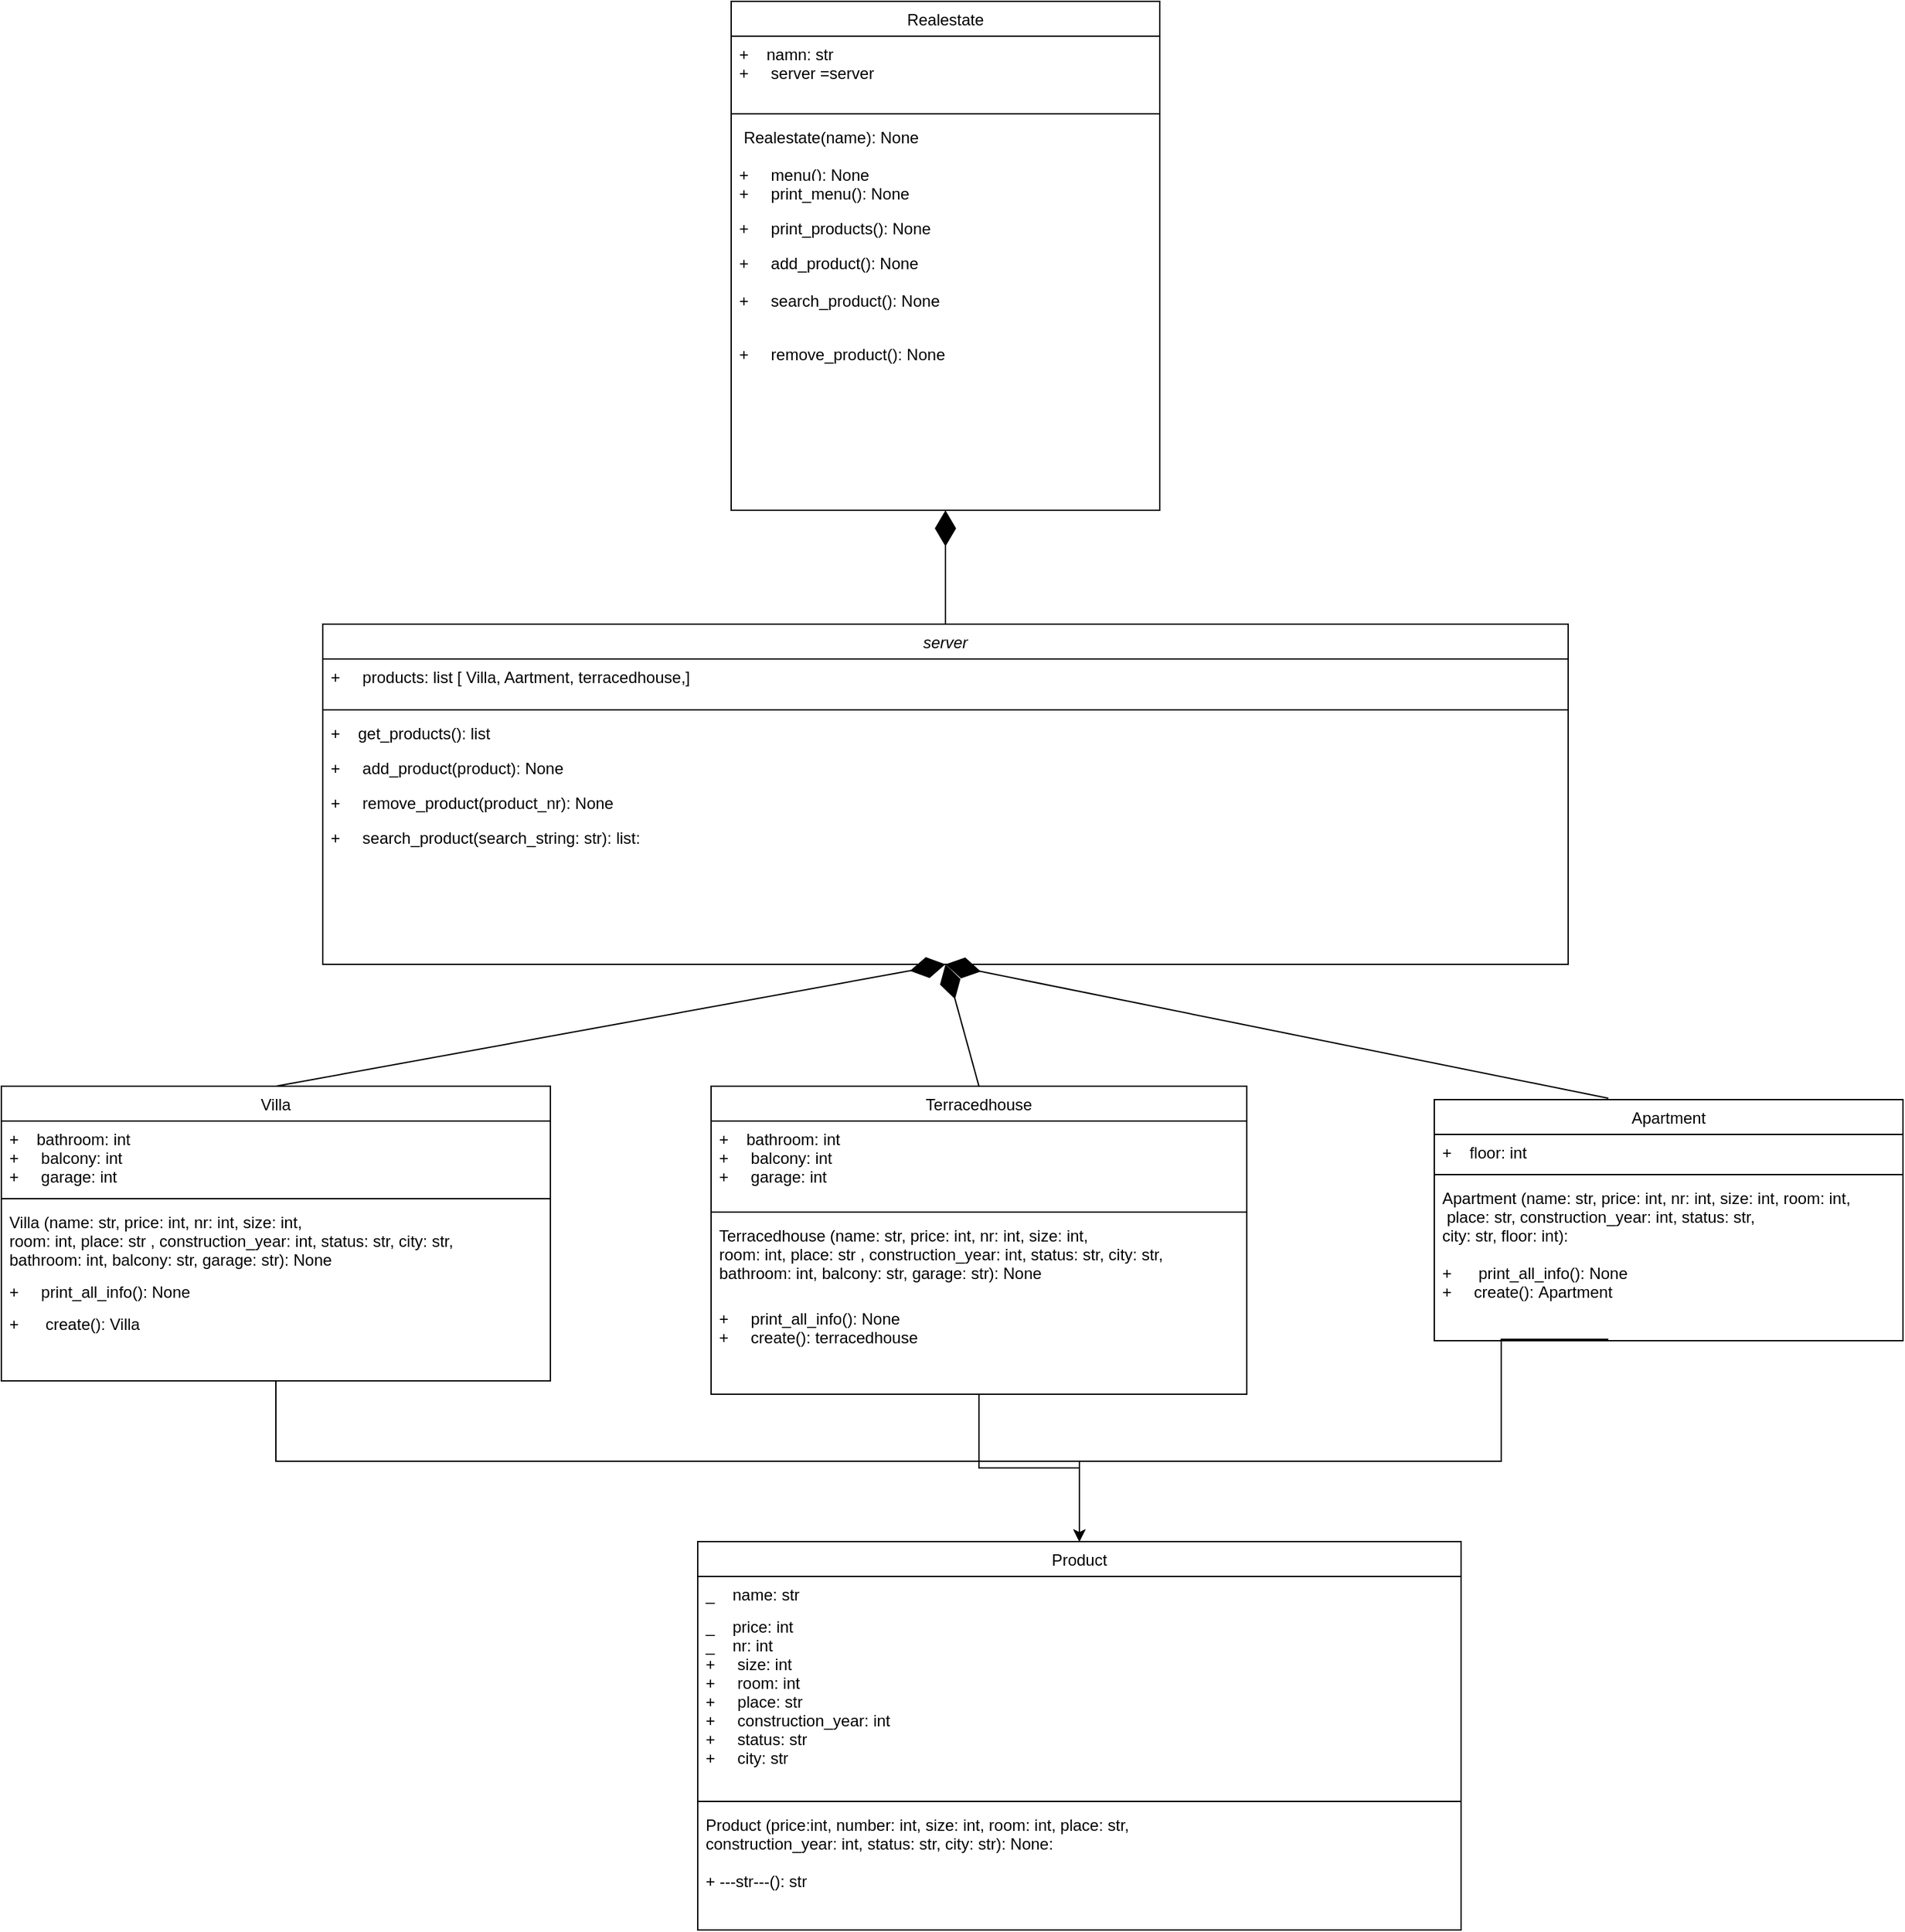 <mxfile version="20.5.1" type="github">
  <diagram id="C5RBs43oDa-KdzZeNtuy" name="Page-1">
    <mxGraphModel dx="1311" dy="1815" grid="1" gridSize="10" guides="1" tooltips="1" connect="1" arrows="1" fold="1" page="1" pageScale="1" pageWidth="827" pageHeight="1169" math="0" shadow="0">
      <root>
        <mxCell id="WIyWlLk6GJQsqaUBKTNV-0" />
        <mxCell id="WIyWlLk6GJQsqaUBKTNV-1" parent="WIyWlLk6GJQsqaUBKTNV-0" />
        <mxCell id="wTWxBhQJtMiUSHwC8iwK-25" value="&lt;div style=&quot;color: rgb(212, 212, 212); background-color: rgb(30, 30, 30); font-family: Menlo, Monaco, &amp;quot;Courier New&amp;quot;, monospace; line-height: 18px;&quot;&gt;&lt;br&gt;&lt;/div&gt;" style="text;html=1;align=center;verticalAlign=middle;resizable=0;points=[];autosize=1;strokeColor=none;fillColor=none;" parent="WIyWlLk6GJQsqaUBKTNV-1" vertex="1">
          <mxGeometry x="160" y="415" width="20" height="30" as="geometry" />
        </mxCell>
        <mxCell id="zW1gOuyKWGR0Wk3jXOO4-0" value="server" style="swimlane;fontStyle=2;align=center;verticalAlign=top;childLayout=stackLayout;horizontal=1;startSize=26;horizontalStack=0;resizeParent=1;resizeLast=0;collapsible=1;marginBottom=0;rounded=0;shadow=0;strokeWidth=1;" vertex="1" parent="WIyWlLk6GJQsqaUBKTNV-1">
          <mxGeometry x="-400" y="355" width="930" height="254" as="geometry">
            <mxRectangle x="230" y="140" width="160" height="26" as="alternateBounds" />
          </mxGeometry>
        </mxCell>
        <mxCell id="zW1gOuyKWGR0Wk3jXOO4-1" value="+     products: list [ Villa, Aartment, terracedhouse,]&#xa;" style="text;align=left;verticalAlign=top;spacingLeft=4;spacingRight=4;overflow=hidden;rotatable=0;points=[[0,0.5],[1,0.5]];portConstraint=eastwest;" vertex="1" parent="zW1gOuyKWGR0Wk3jXOO4-0">
          <mxGeometry y="26" width="930" height="34" as="geometry" />
        </mxCell>
        <mxCell id="zW1gOuyKWGR0Wk3jXOO4-2" value="" style="line;html=1;strokeWidth=1;align=left;verticalAlign=middle;spacingTop=-1;spacingLeft=3;spacingRight=3;rotatable=0;labelPosition=right;points=[];portConstraint=eastwest;" vertex="1" parent="zW1gOuyKWGR0Wk3jXOO4-0">
          <mxGeometry y="60" width="930" height="8" as="geometry" />
        </mxCell>
        <mxCell id="zW1gOuyKWGR0Wk3jXOO4-4" value="+    get_products(): list" style="text;align=left;verticalAlign=top;spacingLeft=4;spacingRight=4;overflow=hidden;rotatable=0;points=[[0,0.5],[1,0.5]];portConstraint=eastwest;" vertex="1" parent="zW1gOuyKWGR0Wk3jXOO4-0">
          <mxGeometry y="68" width="930" height="26" as="geometry" />
        </mxCell>
        <mxCell id="zW1gOuyKWGR0Wk3jXOO4-5" value="+     add_product(product): None&#xa;" style="text;align=left;verticalAlign=top;spacingLeft=4;spacingRight=4;overflow=hidden;rotatable=0;points=[[0,0.5],[1,0.5]];portConstraint=eastwest;" vertex="1" parent="zW1gOuyKWGR0Wk3jXOO4-0">
          <mxGeometry y="94" width="930" height="26" as="geometry" />
        </mxCell>
        <mxCell id="zW1gOuyKWGR0Wk3jXOO4-6" value="+     remove_product(product_nr): None" style="text;align=left;verticalAlign=top;spacingLeft=4;spacingRight=4;overflow=hidden;rotatable=0;points=[[0,0.5],[1,0.5]];portConstraint=eastwest;" vertex="1" parent="zW1gOuyKWGR0Wk3jXOO4-0">
          <mxGeometry y="120" width="930" height="26" as="geometry" />
        </mxCell>
        <mxCell id="zW1gOuyKWGR0Wk3jXOO4-8" value="+     search_product(search_string: str): list:&#xa;&#xa;+     remove_product(product_nr: int): bool:" style="text;align=left;verticalAlign=top;spacingLeft=4;spacingRight=4;overflow=hidden;rotatable=0;points=[[0,0.5],[1,0.5]];portConstraint=eastwest;" vertex="1" parent="zW1gOuyKWGR0Wk3jXOO4-0">
          <mxGeometry y="146" width="930" height="26" as="geometry" />
        </mxCell>
        <mxCell id="zW1gOuyKWGR0Wk3jXOO4-9" value="Product" style="swimlane;fontStyle=0;align=center;verticalAlign=top;childLayout=stackLayout;horizontal=1;startSize=26;horizontalStack=0;resizeParent=1;resizeLast=0;collapsible=1;marginBottom=0;rounded=0;shadow=0;strokeWidth=1;" vertex="1" parent="WIyWlLk6GJQsqaUBKTNV-1">
          <mxGeometry x="-120" y="1040" width="570" height="290" as="geometry">
            <mxRectangle x="550" y="140" width="160" height="26" as="alternateBounds" />
          </mxGeometry>
        </mxCell>
        <mxCell id="zW1gOuyKWGR0Wk3jXOO4-10" value="_    name: str" style="text;align=left;verticalAlign=top;spacingLeft=4;spacingRight=4;overflow=hidden;rotatable=0;points=[[0,0.5],[1,0.5]];portConstraint=eastwest;" vertex="1" parent="zW1gOuyKWGR0Wk3jXOO4-9">
          <mxGeometry y="26" width="570" height="24" as="geometry" />
        </mxCell>
        <mxCell id="zW1gOuyKWGR0Wk3jXOO4-11" value="_    price: int&#xa;_    nr: int&#xa;+     size: int&#xa;+     room: int&#xa;+     place: str&#xa;+     construction_year: int &#xa;+     status: str&#xa;+     city: str" style="text;align=left;verticalAlign=top;spacingLeft=4;spacingRight=4;overflow=hidden;rotatable=0;points=[[0,0.5],[1,0.5]];portConstraint=eastwest;rounded=0;shadow=0;html=0;" vertex="1" parent="zW1gOuyKWGR0Wk3jXOO4-9">
          <mxGeometry y="50" width="570" height="140" as="geometry" />
        </mxCell>
        <mxCell id="zW1gOuyKWGR0Wk3jXOO4-12" value="" style="line;html=1;strokeWidth=1;align=left;verticalAlign=middle;spacingTop=-1;spacingLeft=3;spacingRight=3;rotatable=0;labelPosition=right;points=[];portConstraint=eastwest;" vertex="1" parent="zW1gOuyKWGR0Wk3jXOO4-9">
          <mxGeometry y="190" width="570" height="8" as="geometry" />
        </mxCell>
        <mxCell id="zW1gOuyKWGR0Wk3jXOO4-13" value="Product (price:int, number: int, size: int, room: int, place: str, &#xa;construction_year: int, status: str, city: str): None:" style="text;align=left;verticalAlign=top;spacingLeft=4;spacingRight=4;overflow=hidden;rotatable=0;points=[[0,0.5],[1,0.5]];portConstraint=eastwest;" vertex="1" parent="zW1gOuyKWGR0Wk3jXOO4-9">
          <mxGeometry y="198" width="570" height="42" as="geometry" />
        </mxCell>
        <mxCell id="zW1gOuyKWGR0Wk3jXOO4-14" value="+ ---str---(): str" style="text;align=left;verticalAlign=top;spacingLeft=4;spacingRight=4;overflow=hidden;rotatable=0;points=[[0,0.5],[1,0.5]];portConstraint=eastwest;" vertex="1" parent="zW1gOuyKWGR0Wk3jXOO4-9">
          <mxGeometry y="240" width="570" height="26" as="geometry" />
        </mxCell>
        <mxCell id="zW1gOuyKWGR0Wk3jXOO4-15" value="" style="endArrow=diamondThin;endFill=1;endSize=24;html=1;rounded=0;exitX=0.5;exitY=0;exitDx=0;exitDy=0;entryX=0.5;entryY=1;entryDx=0;entryDy=0;" edge="1" parent="WIyWlLk6GJQsqaUBKTNV-1" source="zW1gOuyKWGR0Wk3jXOO4-0" target="zW1gOuyKWGR0Wk3jXOO4-42">
          <mxGeometry width="160" relative="1" as="geometry">
            <mxPoint x="160" y="320" as="sourcePoint" />
            <mxPoint x="70" y="260" as="targetPoint" />
          </mxGeometry>
        </mxCell>
        <mxCell id="zW1gOuyKWGR0Wk3jXOO4-16" style="edgeStyle=orthogonalEdgeStyle;rounded=0;orthogonalLoop=1;jettySize=auto;html=1;exitX=0.5;exitY=1;exitDx=0;exitDy=0;entryX=0.5;entryY=0;entryDx=0;entryDy=0;fontFamily=Helvetica;fontSize=12;fontColor=default;" edge="1" parent="WIyWlLk6GJQsqaUBKTNV-1" source="zW1gOuyKWGR0Wk3jXOO4-17" target="zW1gOuyKWGR0Wk3jXOO4-9">
          <mxGeometry relative="1" as="geometry" />
        </mxCell>
        <mxCell id="zW1gOuyKWGR0Wk3jXOO4-17" value="Villa" style="swimlane;fontStyle=0;align=center;verticalAlign=top;childLayout=stackLayout;horizontal=1;startSize=26;horizontalStack=0;resizeParent=1;resizeLast=0;collapsible=1;marginBottom=0;rounded=0;shadow=0;strokeWidth=1;" vertex="1" parent="WIyWlLk6GJQsqaUBKTNV-1">
          <mxGeometry x="-640" y="700" width="410" height="220" as="geometry">
            <mxRectangle x="550" y="140" width="160" height="26" as="alternateBounds" />
          </mxGeometry>
        </mxCell>
        <mxCell id="zW1gOuyKWGR0Wk3jXOO4-18" value="+    bathroom: int&#xa;+     balcony: int&#xa;+     garage: int&#xa;" style="text;align=left;verticalAlign=top;spacingLeft=4;spacingRight=4;overflow=hidden;rotatable=0;points=[[0,0.5],[1,0.5]];portConstraint=eastwest;rounded=0;shadow=0;html=0;" vertex="1" parent="zW1gOuyKWGR0Wk3jXOO4-17">
          <mxGeometry y="26" width="410" height="54" as="geometry" />
        </mxCell>
        <mxCell id="zW1gOuyKWGR0Wk3jXOO4-20" value="" style="line;html=1;strokeWidth=1;align=left;verticalAlign=middle;spacingTop=-1;spacingLeft=3;spacingRight=3;rotatable=0;labelPosition=right;points=[];portConstraint=eastwest;" vertex="1" parent="zW1gOuyKWGR0Wk3jXOO4-17">
          <mxGeometry y="80" width="410" height="8" as="geometry" />
        </mxCell>
        <mxCell id="zW1gOuyKWGR0Wk3jXOO4-21" value="Villa (name: str, price: int, nr: int, size: int, &#xa;room: int, place: str , construction_year: int, status: str, city: str, &#xa;bathroom: int, balcony: str, garage: str): None" style="text;align=left;verticalAlign=top;spacingLeft=4;spacingRight=4;overflow=hidden;rotatable=0;points=[[0,0.5],[1,0.5]];portConstraint=eastwest;" vertex="1" parent="zW1gOuyKWGR0Wk3jXOO4-17">
          <mxGeometry y="88" width="410" height="52" as="geometry" />
        </mxCell>
        <mxCell id="zW1gOuyKWGR0Wk3jXOO4-22" value="+     print_all_info(): None" style="text;align=left;verticalAlign=top;spacingLeft=4;spacingRight=4;overflow=hidden;rotatable=0;points=[[0,0.5],[1,0.5]];portConstraint=eastwest;" vertex="1" parent="zW1gOuyKWGR0Wk3jXOO4-17">
          <mxGeometry y="140" width="410" height="24" as="geometry" />
        </mxCell>
        <mxCell id="zW1gOuyKWGR0Wk3jXOO4-23" value="+      create(): Villa" style="text;align=left;verticalAlign=top;spacingLeft=4;spacingRight=4;overflow=hidden;rotatable=0;points=[[0,0.5],[1,0.5]];portConstraint=eastwest;" vertex="1" parent="zW1gOuyKWGR0Wk3jXOO4-17">
          <mxGeometry y="164" width="410" height="26" as="geometry" />
        </mxCell>
        <mxCell id="zW1gOuyKWGR0Wk3jXOO4-24" style="edgeStyle=orthogonalEdgeStyle;rounded=0;orthogonalLoop=1;jettySize=auto;html=1;exitX=0.5;exitY=1;exitDx=0;exitDy=0;fontFamily=Helvetica;fontSize=12;fontColor=default;entryX=0.5;entryY=0;entryDx=0;entryDy=0;" edge="1" parent="WIyWlLk6GJQsqaUBKTNV-1" source="zW1gOuyKWGR0Wk3jXOO4-25" target="zW1gOuyKWGR0Wk3jXOO4-9">
          <mxGeometry relative="1" as="geometry">
            <mxPoint x="39.857" y="970" as="targetPoint" />
          </mxGeometry>
        </mxCell>
        <mxCell id="zW1gOuyKWGR0Wk3jXOO4-25" value="Terracedhouse" style="swimlane;fontStyle=0;align=center;verticalAlign=top;childLayout=stackLayout;horizontal=1;startSize=26;horizontalStack=0;resizeParent=1;resizeLast=0;collapsible=1;marginBottom=0;rounded=0;shadow=0;strokeWidth=1;" vertex="1" parent="WIyWlLk6GJQsqaUBKTNV-1">
          <mxGeometry x="-110" y="700" width="400" height="230" as="geometry">
            <mxRectangle x="550" y="140" width="160" height="26" as="alternateBounds" />
          </mxGeometry>
        </mxCell>
        <mxCell id="zW1gOuyKWGR0Wk3jXOO4-26" value="+    bathroom: int&#xa;+     balcony: int&#xa;+     garage: int&#xa;" style="text;align=left;verticalAlign=top;spacingLeft=4;spacingRight=4;overflow=hidden;rotatable=0;points=[[0,0.5],[1,0.5]];portConstraint=eastwest;rounded=0;shadow=0;html=0;" vertex="1" parent="zW1gOuyKWGR0Wk3jXOO4-25">
          <mxGeometry y="26" width="400" height="64" as="geometry" />
        </mxCell>
        <mxCell id="zW1gOuyKWGR0Wk3jXOO4-29" value="" style="line;html=1;strokeWidth=1;align=left;verticalAlign=middle;spacingTop=-1;spacingLeft=3;spacingRight=3;rotatable=0;labelPosition=right;points=[];portConstraint=eastwest;" vertex="1" parent="zW1gOuyKWGR0Wk3jXOO4-25">
          <mxGeometry y="90" width="400" height="8" as="geometry" />
        </mxCell>
        <mxCell id="zW1gOuyKWGR0Wk3jXOO4-30" value="Terracedhouse (name: str, price: int, nr: int, size: int,&#xa;room: int, place: str , construction_year: int, status: str, city: str,&#xa;bathroom: int, balcony: str, garage: str): None" style="text;align=left;verticalAlign=top;spacingLeft=4;spacingRight=4;overflow=hidden;rotatable=0;points=[[0,0.5],[1,0.5]];portConstraint=eastwest;" vertex="1" parent="zW1gOuyKWGR0Wk3jXOO4-25">
          <mxGeometry y="98" width="400" height="62" as="geometry" />
        </mxCell>
        <mxCell id="zW1gOuyKWGR0Wk3jXOO4-31" value="+     print_all_info(): None&#xa;+     create(): terracedhouse&#xa;" style="text;align=left;verticalAlign=top;spacingLeft=4;spacingRight=4;overflow=hidden;rotatable=0;points=[[0,0.5],[1,0.5]];portConstraint=eastwest;" vertex="1" parent="zW1gOuyKWGR0Wk3jXOO4-25">
          <mxGeometry y="160" width="400" height="70" as="geometry" />
        </mxCell>
        <mxCell id="zW1gOuyKWGR0Wk3jXOO4-32" style="edgeStyle=orthogonalEdgeStyle;rounded=0;orthogonalLoop=1;jettySize=auto;html=1;exitX=0.5;exitY=1;exitDx=0;exitDy=0;entryX=0.5;entryY=0;entryDx=0;entryDy=0;fontFamily=Helvetica;fontSize=12;fontColor=default;" edge="1" parent="WIyWlLk6GJQsqaUBKTNV-1" target="zW1gOuyKWGR0Wk3jXOO4-9">
          <mxGeometry relative="1" as="geometry">
            <Array as="points">
              <mxPoint x="480" y="980" />
              <mxPoint x="165" y="980" />
            </Array>
            <mxPoint x="560" y="889" as="sourcePoint" />
          </mxGeometry>
        </mxCell>
        <mxCell id="zW1gOuyKWGR0Wk3jXOO4-38" value="&lt;div style=&quot;color: rgb(212, 212, 212); background-color: rgb(30, 30, 30); font-family: Menlo, Monaco, &amp;quot;Courier New&amp;quot;, monospace; line-height: 18px;&quot;&gt;&lt;br&gt;&lt;/div&gt;" style="text;html=1;align=center;verticalAlign=middle;resizable=0;points=[];autosize=1;strokeColor=none;fillColor=none;" vertex="1" parent="WIyWlLk6GJQsqaUBKTNV-1">
          <mxGeometry x="-500" y="605" width="20" height="30" as="geometry" />
        </mxCell>
        <mxCell id="zW1gOuyKWGR0Wk3jXOO4-39" value="" style="endArrow=diamondThin;endFill=1;endSize=24;html=1;rounded=0;entryX=0.5;entryY=1;entryDx=0;entryDy=0;exitX=0.5;exitY=0;exitDx=0;exitDy=0;" edge="1" parent="WIyWlLk6GJQsqaUBKTNV-1" source="zW1gOuyKWGR0Wk3jXOO4-25" target="zW1gOuyKWGR0Wk3jXOO4-0">
          <mxGeometry width="160" relative="1" as="geometry">
            <mxPoint x="-200" y="621" as="sourcePoint" />
            <mxPoint x="-120" y="261" as="targetPoint" />
          </mxGeometry>
        </mxCell>
        <mxCell id="zW1gOuyKWGR0Wk3jXOO4-40" value="" style="endArrow=diamondThin;endFill=1;endSize=24;html=1;rounded=0;entryX=0.5;entryY=1;entryDx=0;entryDy=0;exitX=0.5;exitY=0;exitDx=0;exitDy=0;" edge="1" parent="WIyWlLk6GJQsqaUBKTNV-1" source="zW1gOuyKWGR0Wk3jXOO4-17" target="zW1gOuyKWGR0Wk3jXOO4-0">
          <mxGeometry width="160" relative="1" as="geometry">
            <mxPoint x="-190" y="631" as="sourcePoint" />
            <mxPoint x="-110" y="271" as="targetPoint" />
          </mxGeometry>
        </mxCell>
        <mxCell id="zW1gOuyKWGR0Wk3jXOO4-41" value="" style="endArrow=diamondThin;endFill=1;endSize=24;html=1;rounded=0;entryX=0.5;entryY=1;entryDx=0;entryDy=0;exitX=0.5;exitY=0;exitDx=0;exitDy=0;" edge="1" parent="WIyWlLk6GJQsqaUBKTNV-1" target="zW1gOuyKWGR0Wk3jXOO4-0">
          <mxGeometry width="160" relative="1" as="geometry">
            <mxPoint x="560" y="709" as="sourcePoint" />
            <mxPoint x="-100" y="281" as="targetPoint" />
          </mxGeometry>
        </mxCell>
        <mxCell id="zW1gOuyKWGR0Wk3jXOO4-42" value="Realestate" style="swimlane;fontStyle=0;align=center;verticalAlign=top;childLayout=stackLayout;horizontal=1;startSize=26;horizontalStack=0;resizeParent=1;resizeLast=0;collapsible=1;marginBottom=0;rounded=0;shadow=0;strokeWidth=1;" vertex="1" parent="WIyWlLk6GJQsqaUBKTNV-1">
          <mxGeometry x="-95" y="-110" width="320" height="380" as="geometry">
            <mxRectangle x="130" y="380" width="160" height="26" as="alternateBounds" />
          </mxGeometry>
        </mxCell>
        <mxCell id="zW1gOuyKWGR0Wk3jXOO4-43" value="+    namn: str&#xa;+     server =server" style="text;align=left;verticalAlign=top;spacingLeft=4;spacingRight=4;overflow=hidden;rotatable=0;points=[[0,0.5],[1,0.5]];portConstraint=eastwest;" vertex="1" parent="zW1gOuyKWGR0Wk3jXOO4-42">
          <mxGeometry y="26" width="320" height="54" as="geometry" />
        </mxCell>
        <mxCell id="zW1gOuyKWGR0Wk3jXOO4-44" value="" style="line;html=1;strokeWidth=1;align=left;verticalAlign=middle;spacingTop=-1;spacingLeft=3;spacingRight=3;rotatable=0;labelPosition=right;points=[];portConstraint=eastwest;" vertex="1" parent="zW1gOuyKWGR0Wk3jXOO4-42">
          <mxGeometry y="80" width="320" height="8" as="geometry" />
        </mxCell>
        <mxCell id="zW1gOuyKWGR0Wk3jXOO4-45" value=" Realestate(name): None&#xa;&#xa;+     menu(): None" style="text;align=left;verticalAlign=top;spacingLeft=4;spacingRight=4;overflow=hidden;rotatable=0;points=[[0,0.5],[1,0.5]];portConstraint=eastwest;" vertex="1" parent="zW1gOuyKWGR0Wk3jXOO4-42">
          <mxGeometry y="88" width="320" height="42" as="geometry" />
        </mxCell>
        <mxCell id="zW1gOuyKWGR0Wk3jXOO4-46" value="+     print_menu(): None" style="text;align=left;verticalAlign=top;spacingLeft=4;spacingRight=4;overflow=hidden;rotatable=0;points=[[0,0.5],[1,0.5]];portConstraint=eastwest;" vertex="1" parent="zW1gOuyKWGR0Wk3jXOO4-42">
          <mxGeometry y="130" width="320" height="26" as="geometry" />
        </mxCell>
        <mxCell id="zW1gOuyKWGR0Wk3jXOO4-47" value="+     print_products(): None" style="text;align=left;verticalAlign=top;spacingLeft=4;spacingRight=4;overflow=hidden;rotatable=0;points=[[0,0.5],[1,0.5]];portConstraint=eastwest;" vertex="1" parent="zW1gOuyKWGR0Wk3jXOO4-42">
          <mxGeometry y="156" width="320" height="26" as="geometry" />
        </mxCell>
        <mxCell id="zW1gOuyKWGR0Wk3jXOO4-48" value="+     add_product(): None&#xa;&#xa;+     search_product(): None" style="text;align=left;verticalAlign=top;spacingLeft=4;spacingRight=4;overflow=hidden;rotatable=0;points=[[0,0.5],[1,0.5]];portConstraint=eastwest;" vertex="1" parent="zW1gOuyKWGR0Wk3jXOO4-42">
          <mxGeometry y="182" width="320" height="68" as="geometry" />
        </mxCell>
        <mxCell id="zW1gOuyKWGR0Wk3jXOO4-54" value="+     remove_product(): None" style="text;align=left;verticalAlign=top;spacingLeft=4;spacingRight=4;overflow=hidden;rotatable=0;points=[[0,0.5],[1,0.5]];portConstraint=eastwest;" vertex="1" parent="zW1gOuyKWGR0Wk3jXOO4-42">
          <mxGeometry y="250" width="320" height="40" as="geometry" />
        </mxCell>
        <mxCell id="zW1gOuyKWGR0Wk3jXOO4-56" value="Apartment" style="swimlane;fontStyle=0;align=center;verticalAlign=top;childLayout=stackLayout;horizontal=1;startSize=26;horizontalStack=0;resizeParent=1;resizeLast=0;collapsible=1;marginBottom=0;rounded=0;shadow=0;strokeWidth=1;" vertex="1" parent="WIyWlLk6GJQsqaUBKTNV-1">
          <mxGeometry x="430" y="710" width="350" height="180" as="geometry">
            <mxRectangle x="550" y="140" width="160" height="26" as="alternateBounds" />
          </mxGeometry>
        </mxCell>
        <mxCell id="zW1gOuyKWGR0Wk3jXOO4-57" value="+    floor: int" style="text;align=left;verticalAlign=top;spacingLeft=4;spacingRight=4;overflow=hidden;rotatable=0;points=[[0,0.5],[1,0.5]];portConstraint=eastwest;rounded=0;shadow=0;html=0;" vertex="1" parent="zW1gOuyKWGR0Wk3jXOO4-56">
          <mxGeometry y="26" width="350" height="26" as="geometry" />
        </mxCell>
        <mxCell id="zW1gOuyKWGR0Wk3jXOO4-58" value="" style="line;html=1;strokeWidth=1;align=left;verticalAlign=middle;spacingTop=-1;spacingLeft=3;spacingRight=3;rotatable=0;labelPosition=right;points=[];portConstraint=eastwest;" vertex="1" parent="zW1gOuyKWGR0Wk3jXOO4-56">
          <mxGeometry y="52" width="350" height="8" as="geometry" />
        </mxCell>
        <mxCell id="zW1gOuyKWGR0Wk3jXOO4-59" value="Apartment (name: str, price: int, nr: int, size: int, room: int,&#xa; place: str, construction_year: int, status: str, &#xa;city: str, floor: int):&#xa;&#xa;+      print_all_info(): None&#xa;+     create(): Apartment&#xa;" style="text;align=left;verticalAlign=top;spacingLeft=4;spacingRight=4;overflow=hidden;rotatable=0;points=[[0,0.5],[1,0.5]];portConstraint=eastwest;" vertex="1" parent="zW1gOuyKWGR0Wk3jXOO4-56">
          <mxGeometry y="60" width="350" height="100" as="geometry" />
        </mxCell>
      </root>
    </mxGraphModel>
  </diagram>
</mxfile>
